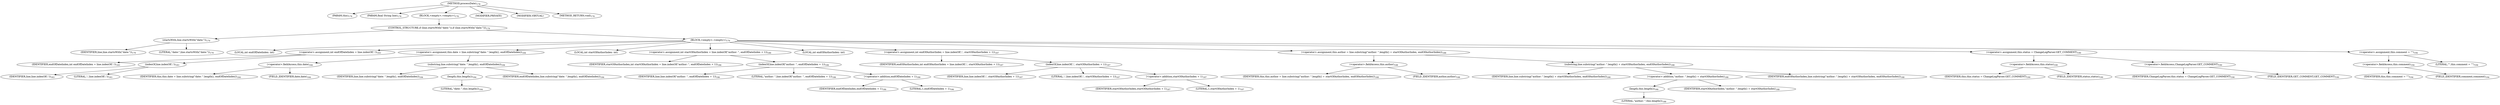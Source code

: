 digraph "processDate" {  
"332" [label = <(METHOD,processDate)<SUB>178</SUB>> ]
"333" [label = <(PARAM,this)<SUB>178</SUB>> ]
"334" [label = <(PARAM,final String line)<SUB>178</SUB>> ]
"335" [label = <(BLOCK,&lt;empty&gt;,&lt;empty&gt;)<SUB>178</SUB>> ]
"336" [label = <(CONTROL_STRUCTURE,if (line.startsWith(&quot;date:&quot;)),if (line.startsWith(&quot;date:&quot;)))<SUB>179</SUB>> ]
"337" [label = <(startsWith,line.startsWith(&quot;date:&quot;))<SUB>179</SUB>> ]
"338" [label = <(IDENTIFIER,line,line.startsWith(&quot;date:&quot;))<SUB>179</SUB>> ]
"339" [label = <(LITERAL,&quot;date:&quot;,line.startsWith(&quot;date:&quot;))<SUB>179</SUB>> ]
"340" [label = <(BLOCK,&lt;empty&gt;,&lt;empty&gt;)<SUB>179</SUB>> ]
"341" [label = <(LOCAL,int endOfDateIndex: int)> ]
"342" [label = <(&lt;operator&gt;.assignment,int endOfDateIndex = line.indexOf(';'))<SUB>183</SUB>> ]
"343" [label = <(IDENTIFIER,endOfDateIndex,int endOfDateIndex = line.indexOf(';'))<SUB>183</SUB>> ]
"344" [label = <(indexOf,line.indexOf(';'))<SUB>183</SUB>> ]
"345" [label = <(IDENTIFIER,line,line.indexOf(';'))<SUB>183</SUB>> ]
"346" [label = <(LITERAL,';',line.indexOf(';'))<SUB>183</SUB>> ]
"347" [label = <(&lt;operator&gt;.assignment,this.date = line.substring(&quot;date: &quot;.length(), endOfDateIndex))<SUB>184</SUB>> ]
"348" [label = <(&lt;operator&gt;.fieldAccess,this.date)<SUB>184</SUB>> ]
"349" [label = <(IDENTIFIER,this,this.date = line.substring(&quot;date: &quot;.length(), endOfDateIndex))<SUB>184</SUB>> ]
"350" [label = <(FIELD_IDENTIFIER,date,date)<SUB>184</SUB>> ]
"351" [label = <(substring,line.substring(&quot;date: &quot;.length(), endOfDateIndex))<SUB>184</SUB>> ]
"352" [label = <(IDENTIFIER,line,line.substring(&quot;date: &quot;.length(), endOfDateIndex))<SUB>184</SUB>> ]
"353" [label = <(length,this.length())<SUB>184</SUB>> ]
"354" [label = <(LITERAL,&quot;date: &quot;,this.length())<SUB>184</SUB>> ]
"355" [label = <(IDENTIFIER,endOfDateIndex,line.substring(&quot;date: &quot;.length(), endOfDateIndex))<SUB>184</SUB>> ]
"356" [label = <(LOCAL,int startOfAuthorIndex: int)> ]
"357" [label = <(&lt;operator&gt;.assignment,int startOfAuthorIndex = line.indexOf(&quot;author: &quot;, endOfDateIndex + 1))<SUB>186</SUB>> ]
"358" [label = <(IDENTIFIER,startOfAuthorIndex,int startOfAuthorIndex = line.indexOf(&quot;author: &quot;, endOfDateIndex + 1))<SUB>186</SUB>> ]
"359" [label = <(indexOf,line.indexOf(&quot;author: &quot;, endOfDateIndex + 1))<SUB>186</SUB>> ]
"360" [label = <(IDENTIFIER,line,line.indexOf(&quot;author: &quot;, endOfDateIndex + 1))<SUB>186</SUB>> ]
"361" [label = <(LITERAL,&quot;author: &quot;,line.indexOf(&quot;author: &quot;, endOfDateIndex + 1))<SUB>186</SUB>> ]
"362" [label = <(&lt;operator&gt;.addition,endOfDateIndex + 1)<SUB>186</SUB>> ]
"363" [label = <(IDENTIFIER,endOfDateIndex,endOfDateIndex + 1)<SUB>186</SUB>> ]
"364" [label = <(LITERAL,1,endOfDateIndex + 1)<SUB>186</SUB>> ]
"365" [label = <(LOCAL,int endOfAuthorIndex: int)> ]
"366" [label = <(&lt;operator&gt;.assignment,int endOfAuthorIndex = line.indexOf(';', startOfAuthorIndex + 1))<SUB>187</SUB>> ]
"367" [label = <(IDENTIFIER,endOfAuthorIndex,int endOfAuthorIndex = line.indexOf(';', startOfAuthorIndex + 1))<SUB>187</SUB>> ]
"368" [label = <(indexOf,line.indexOf(';', startOfAuthorIndex + 1))<SUB>187</SUB>> ]
"369" [label = <(IDENTIFIER,line,line.indexOf(';', startOfAuthorIndex + 1))<SUB>187</SUB>> ]
"370" [label = <(LITERAL,';',line.indexOf(';', startOfAuthorIndex + 1))<SUB>187</SUB>> ]
"371" [label = <(&lt;operator&gt;.addition,startOfAuthorIndex + 1)<SUB>187</SUB>> ]
"372" [label = <(IDENTIFIER,startOfAuthorIndex,startOfAuthorIndex + 1)<SUB>187</SUB>> ]
"373" [label = <(LITERAL,1,startOfAuthorIndex + 1)<SUB>187</SUB>> ]
"374" [label = <(&lt;operator&gt;.assignment,this.author = line.substring(&quot;author: &quot;.length() + startOfAuthorIndex, endOfAuthorIndex))<SUB>188</SUB>> ]
"375" [label = <(&lt;operator&gt;.fieldAccess,this.author)<SUB>188</SUB>> ]
"376" [label = <(IDENTIFIER,this,this.author = line.substring(&quot;author: &quot;.length() + startOfAuthorIndex, endOfAuthorIndex))<SUB>188</SUB>> ]
"377" [label = <(FIELD_IDENTIFIER,author,author)<SUB>188</SUB>> ]
"378" [label = <(substring,line.substring(&quot;author: &quot;.length() + startOfAuthorIndex, endOfAuthorIndex))<SUB>188</SUB>> ]
"379" [label = <(IDENTIFIER,line,line.substring(&quot;author: &quot;.length() + startOfAuthorIndex, endOfAuthorIndex))<SUB>188</SUB>> ]
"380" [label = <(&lt;operator&gt;.addition,&quot;author: &quot;.length() + startOfAuthorIndex)<SUB>188</SUB>> ]
"381" [label = <(length,this.length())<SUB>188</SUB>> ]
"382" [label = <(LITERAL,&quot;author: &quot;,this.length())<SUB>188</SUB>> ]
"383" [label = <(IDENTIFIER,startOfAuthorIndex,&quot;author: &quot;.length() + startOfAuthorIndex)<SUB>188</SUB>> ]
"384" [label = <(IDENTIFIER,endOfAuthorIndex,line.substring(&quot;author: &quot;.length() + startOfAuthorIndex, endOfAuthorIndex))<SUB>188</SUB>> ]
"385" [label = <(&lt;operator&gt;.assignment,this.status = ChangeLogParser.GET_COMMENT)<SUB>190</SUB>> ]
"386" [label = <(&lt;operator&gt;.fieldAccess,this.status)<SUB>190</SUB>> ]
"387" [label = <(IDENTIFIER,this,this.status = ChangeLogParser.GET_COMMENT)<SUB>190</SUB>> ]
"388" [label = <(FIELD_IDENTIFIER,status,status)<SUB>190</SUB>> ]
"389" [label = <(&lt;operator&gt;.fieldAccess,ChangeLogParser.GET_COMMENT)<SUB>190</SUB>> ]
"390" [label = <(IDENTIFIER,ChangeLogParser,this.status = ChangeLogParser.GET_COMMENT)<SUB>190</SUB>> ]
"391" [label = <(FIELD_IDENTIFIER,GET_COMMENT,GET_COMMENT)<SUB>190</SUB>> ]
"392" [label = <(&lt;operator&gt;.assignment,this.comment = &quot;&quot;)<SUB>194</SUB>> ]
"393" [label = <(&lt;operator&gt;.fieldAccess,this.comment)<SUB>194</SUB>> ]
"394" [label = <(IDENTIFIER,this,this.comment = &quot;&quot;)<SUB>194</SUB>> ]
"395" [label = <(FIELD_IDENTIFIER,comment,comment)<SUB>194</SUB>> ]
"396" [label = <(LITERAL,&quot;&quot;,this.comment = &quot;&quot;)<SUB>194</SUB>> ]
"397" [label = <(MODIFIER,PRIVATE)> ]
"398" [label = <(MODIFIER,VIRTUAL)> ]
"399" [label = <(METHOD_RETURN,void)<SUB>178</SUB>> ]
  "332" -> "333" 
  "332" -> "334" 
  "332" -> "335" 
  "332" -> "397" 
  "332" -> "398" 
  "332" -> "399" 
  "335" -> "336" 
  "336" -> "337" 
  "336" -> "340" 
  "337" -> "338" 
  "337" -> "339" 
  "340" -> "341" 
  "340" -> "342" 
  "340" -> "347" 
  "340" -> "356" 
  "340" -> "357" 
  "340" -> "365" 
  "340" -> "366" 
  "340" -> "374" 
  "340" -> "385" 
  "340" -> "392" 
  "342" -> "343" 
  "342" -> "344" 
  "344" -> "345" 
  "344" -> "346" 
  "347" -> "348" 
  "347" -> "351" 
  "348" -> "349" 
  "348" -> "350" 
  "351" -> "352" 
  "351" -> "353" 
  "351" -> "355" 
  "353" -> "354" 
  "357" -> "358" 
  "357" -> "359" 
  "359" -> "360" 
  "359" -> "361" 
  "359" -> "362" 
  "362" -> "363" 
  "362" -> "364" 
  "366" -> "367" 
  "366" -> "368" 
  "368" -> "369" 
  "368" -> "370" 
  "368" -> "371" 
  "371" -> "372" 
  "371" -> "373" 
  "374" -> "375" 
  "374" -> "378" 
  "375" -> "376" 
  "375" -> "377" 
  "378" -> "379" 
  "378" -> "380" 
  "378" -> "384" 
  "380" -> "381" 
  "380" -> "383" 
  "381" -> "382" 
  "385" -> "386" 
  "385" -> "389" 
  "386" -> "387" 
  "386" -> "388" 
  "389" -> "390" 
  "389" -> "391" 
  "392" -> "393" 
  "392" -> "396" 
  "393" -> "394" 
  "393" -> "395" 
}
